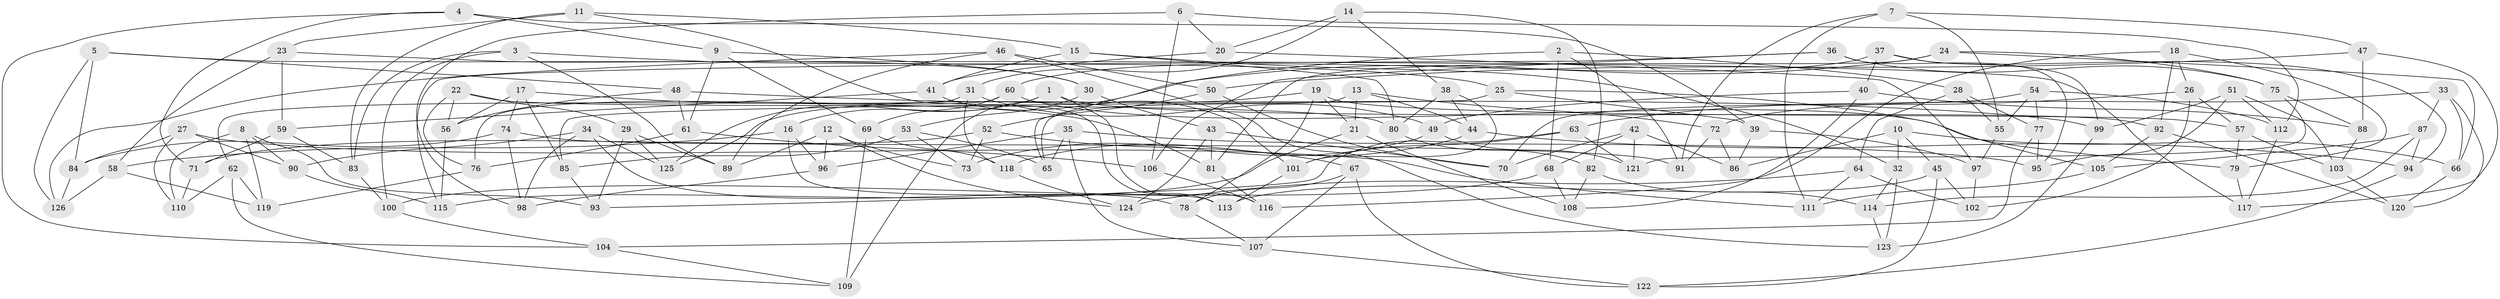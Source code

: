 // Generated by graph-tools (version 1.1) at 2025/50/03/09/25 03:50:51]
// undirected, 126 vertices, 252 edges
graph export_dot {
graph [start="1"]
  node [color=gray90,style=filled];
  1;
  2;
  3;
  4;
  5;
  6;
  7;
  8;
  9;
  10;
  11;
  12;
  13;
  14;
  15;
  16;
  17;
  18;
  19;
  20;
  21;
  22;
  23;
  24;
  25;
  26;
  27;
  28;
  29;
  30;
  31;
  32;
  33;
  34;
  35;
  36;
  37;
  38;
  39;
  40;
  41;
  42;
  43;
  44;
  45;
  46;
  47;
  48;
  49;
  50;
  51;
  52;
  53;
  54;
  55;
  56;
  57;
  58;
  59;
  60;
  61;
  62;
  63;
  64;
  65;
  66;
  67;
  68;
  69;
  70;
  71;
  72;
  73;
  74;
  75;
  76;
  77;
  78;
  79;
  80;
  81;
  82;
  83;
  84;
  85;
  86;
  87;
  88;
  89;
  90;
  91;
  92;
  93;
  94;
  95;
  96;
  97;
  98;
  99;
  100;
  101;
  102;
  103;
  104;
  105;
  106;
  107;
  108;
  109;
  110;
  111;
  112;
  113;
  114;
  115;
  116;
  117;
  118;
  119;
  120;
  121;
  122;
  123;
  124;
  125;
  126;
  1 -- 116;
  1 -- 16;
  1 -- 92;
  1 -- 125;
  2 -- 91;
  2 -- 28;
  2 -- 65;
  2 -- 68;
  3 -- 83;
  3 -- 25;
  3 -- 89;
  3 -- 100;
  4 -- 104;
  4 -- 71;
  4 -- 39;
  4 -- 9;
  5 -- 48;
  5 -- 117;
  5 -- 84;
  5 -- 126;
  6 -- 98;
  6 -- 106;
  6 -- 112;
  6 -- 20;
  7 -- 55;
  7 -- 47;
  7 -- 91;
  7 -- 111;
  8 -- 93;
  8 -- 90;
  8 -- 110;
  8 -- 119;
  9 -- 69;
  9 -- 61;
  9 -- 30;
  10 -- 45;
  10 -- 86;
  10 -- 32;
  10 -- 66;
  11 -- 83;
  11 -- 113;
  11 -- 15;
  11 -- 23;
  12 -- 89;
  12 -- 73;
  12 -- 124;
  12 -- 96;
  13 -- 72;
  13 -- 65;
  13 -- 21;
  13 -- 44;
  14 -- 82;
  14 -- 38;
  14 -- 20;
  14 -- 31;
  15 -- 41;
  15 -- 32;
  15 -- 80;
  16 -- 96;
  16 -- 58;
  16 -- 113;
  17 -- 74;
  17 -- 85;
  17 -- 56;
  17 -- 81;
  18 -- 116;
  18 -- 79;
  18 -- 26;
  18 -- 92;
  19 -- 78;
  19 -- 57;
  19 -- 21;
  19 -- 125;
  20 -- 97;
  20 -- 41;
  21 -- 108;
  21 -- 115;
  22 -- 29;
  22 -- 76;
  22 -- 56;
  22 -- 80;
  23 -- 58;
  23 -- 30;
  23 -- 59;
  24 -- 66;
  24 -- 75;
  24 -- 109;
  24 -- 81;
  25 -- 105;
  25 -- 85;
  25 -- 39;
  26 -- 57;
  26 -- 63;
  26 -- 102;
  27 -- 111;
  27 -- 84;
  27 -- 90;
  27 -- 110;
  28 -- 64;
  28 -- 55;
  28 -- 77;
  29 -- 125;
  29 -- 93;
  29 -- 89;
  30 -- 53;
  30 -- 43;
  31 -- 49;
  31 -- 62;
  31 -- 118;
  32 -- 123;
  32 -- 114;
  33 -- 72;
  33 -- 66;
  33 -- 87;
  33 -- 120;
  34 -- 98;
  34 -- 90;
  34 -- 78;
  34 -- 125;
  35 -- 95;
  35 -- 107;
  35 -- 96;
  35 -- 65;
  36 -- 106;
  36 -- 115;
  36 -- 75;
  36 -- 95;
  37 -- 94;
  37 -- 99;
  37 -- 40;
  37 -- 60;
  38 -- 101;
  38 -- 44;
  38 -- 80;
  39 -- 86;
  39 -- 97;
  40 -- 108;
  40 -- 49;
  40 -- 88;
  41 -- 101;
  41 -- 59;
  42 -- 68;
  42 -- 121;
  42 -- 70;
  42 -- 86;
  43 -- 124;
  43 -- 70;
  43 -- 81;
  44 -- 118;
  44 -- 94;
  45 -- 113;
  45 -- 102;
  45 -- 122;
  46 -- 126;
  46 -- 89;
  46 -- 123;
  46 -- 50;
  47 -- 117;
  47 -- 88;
  47 -- 50;
  48 -- 99;
  48 -- 61;
  48 -- 56;
  49 -- 121;
  49 -- 73;
  50 -- 70;
  50 -- 52;
  51 -- 99;
  51 -- 95;
  51 -- 103;
  51 -- 112;
  52 -- 73;
  52 -- 71;
  52 -- 67;
  53 -- 85;
  53 -- 65;
  53 -- 73;
  54 -- 70;
  54 -- 112;
  54 -- 55;
  54 -- 77;
  55 -- 97;
  56 -- 115;
  57 -- 79;
  57 -- 103;
  58 -- 126;
  58 -- 119;
  59 -- 71;
  59 -- 83;
  60 -- 76;
  60 -- 79;
  60 -- 69;
  61 -- 76;
  61 -- 106;
  62 -- 109;
  62 -- 119;
  62 -- 110;
  63 -- 93;
  63 -- 121;
  63 -- 101;
  64 -- 111;
  64 -- 102;
  64 -- 124;
  66 -- 120;
  67 -- 122;
  67 -- 78;
  67 -- 107;
  68 -- 108;
  68 -- 100;
  69 -- 118;
  69 -- 109;
  71 -- 110;
  72 -- 91;
  72 -- 86;
  74 -- 98;
  74 -- 91;
  74 -- 84;
  75 -- 121;
  75 -- 88;
  76 -- 119;
  77 -- 104;
  77 -- 95;
  78 -- 107;
  79 -- 117;
  80 -- 82;
  81 -- 116;
  82 -- 108;
  82 -- 114;
  83 -- 100;
  84 -- 126;
  85 -- 93;
  87 -- 114;
  87 -- 94;
  87 -- 105;
  88 -- 103;
  90 -- 115;
  92 -- 120;
  92 -- 105;
  94 -- 122;
  96 -- 98;
  97 -- 102;
  99 -- 123;
  100 -- 104;
  101 -- 113;
  103 -- 120;
  104 -- 109;
  105 -- 111;
  106 -- 116;
  107 -- 122;
  112 -- 117;
  114 -- 123;
  118 -- 124;
}
